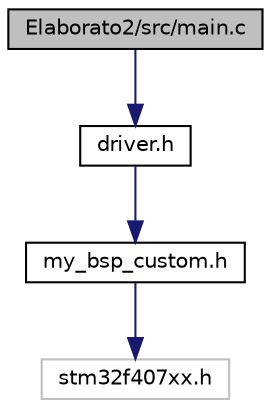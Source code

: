digraph "Elaborato2/src/main.c"
{
  edge [fontname="Helvetica",fontsize="10",labelfontname="Helvetica",labelfontsize="10"];
  node [fontname="Helvetica",fontsize="10",shape=record];
  Node0 [label="Elaborato2/src/main.c",height=0.2,width=0.4,color="black", fillcolor="grey75", style="filled", fontcolor="black"];
  Node0 -> Node1 [color="midnightblue",fontsize="10",style="solid",fontname="Helvetica"];
  Node1 [label="driver.h",height=0.2,width=0.4,color="black", fillcolor="white", style="filled",URL="$driver_8h.html",tooltip="Libreria per pilotaggio periferiche. "];
  Node1 -> Node2 [color="midnightblue",fontsize="10",style="solid",fontname="Helvetica"];
  Node2 [label="my_bsp_custom.h",height=0.2,width=0.4,color="black", fillcolor="white", style="filled",URL="$my__bsp__custom_8h.html",tooltip="Libreria per BSP custom STM32F4 Discovery. "];
  Node2 -> Node3 [color="midnightblue",fontsize="10",style="solid",fontname="Helvetica"];
  Node3 [label="stm32f407xx.h",height=0.2,width=0.4,color="grey75", fillcolor="white", style="filled"];
}
